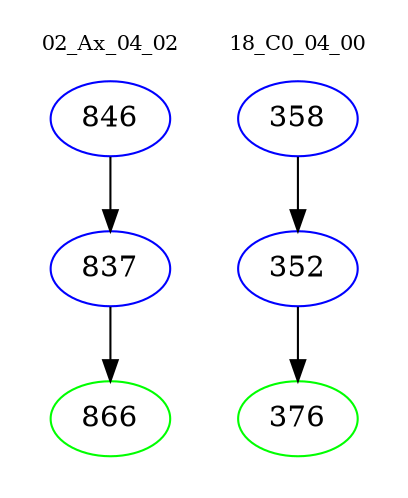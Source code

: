 digraph{
subgraph cluster_0 {
color = white
label = "02_Ax_04_02";
fontsize=10;
T0_846 [label="846", color="blue"]
T0_846 -> T0_837 [color="black"]
T0_837 [label="837", color="blue"]
T0_837 -> T0_866 [color="black"]
T0_866 [label="866", color="green"]
}
subgraph cluster_1 {
color = white
label = "18_C0_04_00";
fontsize=10;
T1_358 [label="358", color="blue"]
T1_358 -> T1_352 [color="black"]
T1_352 [label="352", color="blue"]
T1_352 -> T1_376 [color="black"]
T1_376 [label="376", color="green"]
}
}
